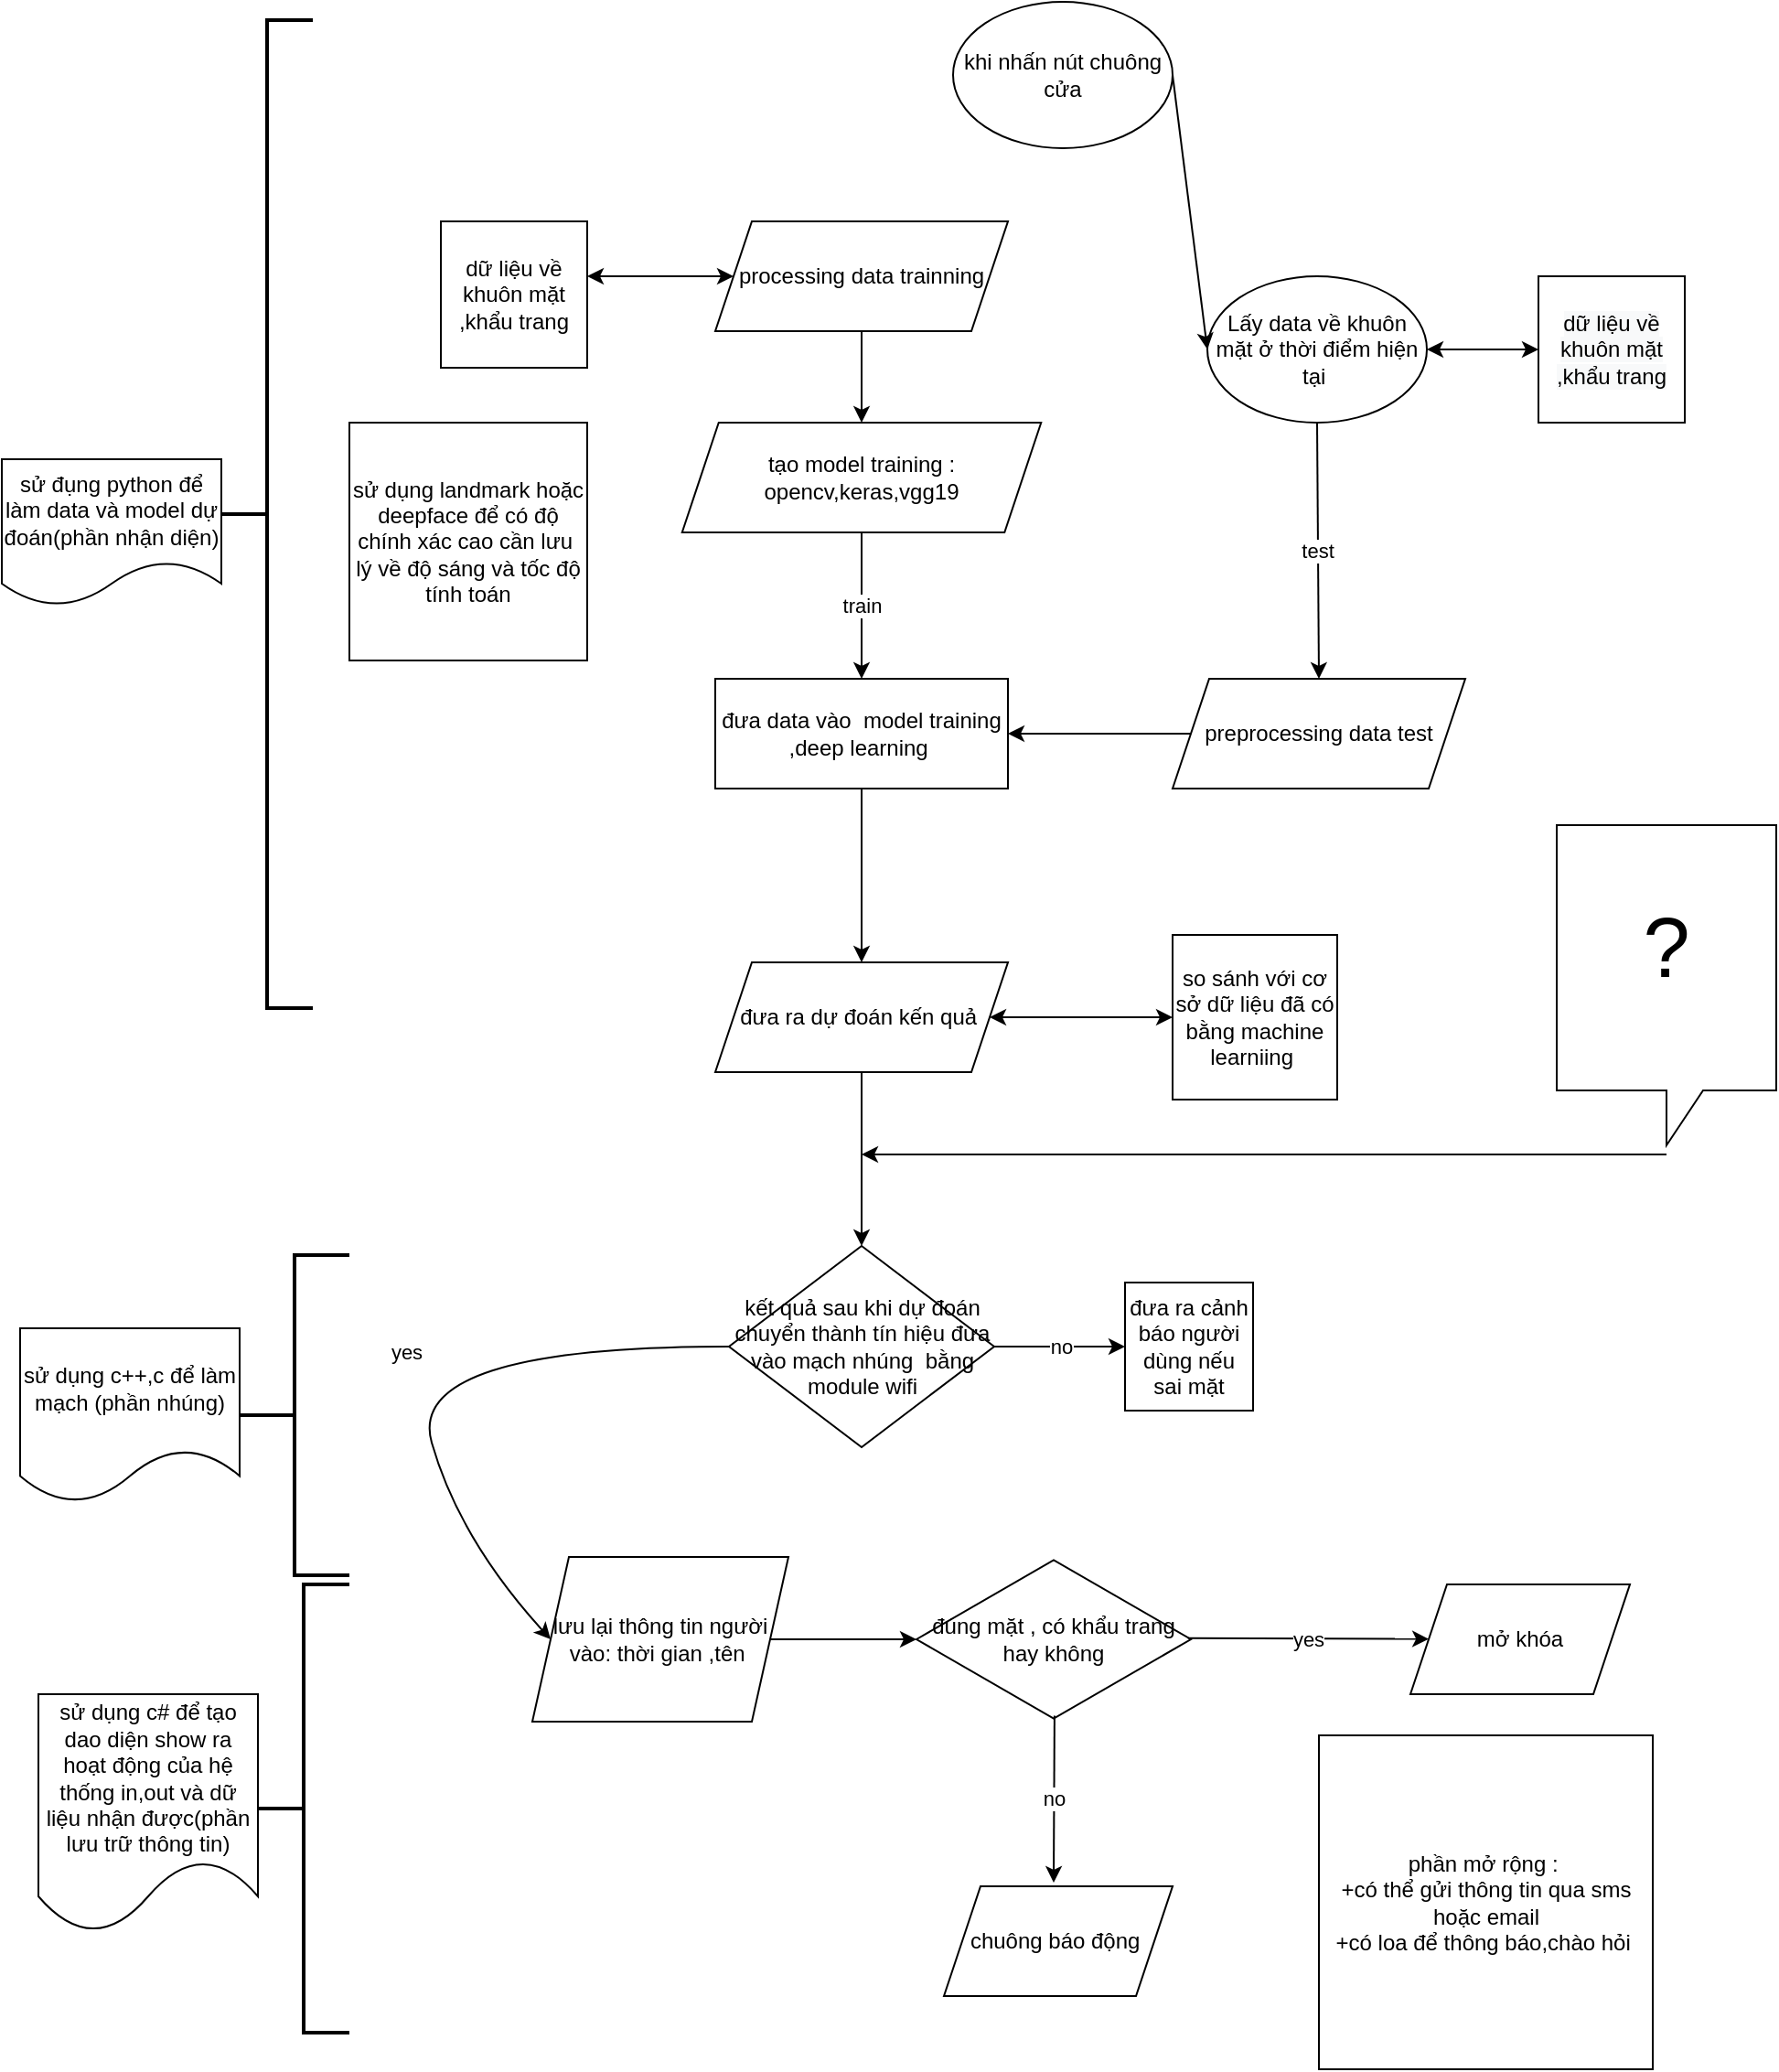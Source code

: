 <mxfile version="14.1.9" type="github">
  <diagram id="C5RBs43oDa-KdzZeNtuy" name="Page-1">
    <mxGraphModel dx="2732" dy="952" grid="1" gridSize="10" guides="1" tooltips="1" connect="1" arrows="1" fold="1" page="1" pageScale="1" pageWidth="827" pageHeight="1169" math="0" shadow="0">
      <root>
        <mxCell id="WIyWlLk6GJQsqaUBKTNV-0" />
        <mxCell id="WIyWlLk6GJQsqaUBKTNV-1" parent="WIyWlLk6GJQsqaUBKTNV-0" />
        <mxCell id="P-OqpVz_nr5vMIsB6qpD-7" value="Lấy data về khuôn mặt ở thời điểm hiện tại&amp;nbsp;" style="ellipse;whiteSpace=wrap;html=1;" parent="WIyWlLk6GJQsqaUBKTNV-1" vertex="1">
          <mxGeometry x="459" y="160" width="120" height="80" as="geometry" />
        </mxCell>
        <mxCell id="P-OqpVz_nr5vMIsB6qpD-8" value="test" style="endArrow=classic;html=1;exitX=0.5;exitY=1;exitDx=0;exitDy=0;entryX=0.5;entryY=0;entryDx=0;entryDy=0;" parent="WIyWlLk6GJQsqaUBKTNV-1" source="P-OqpVz_nr5vMIsB6qpD-7" target="P-OqpVz_nr5vMIsB6qpD-11" edge="1">
          <mxGeometry width="50" height="50" relative="1" as="geometry">
            <mxPoint x="390" y="370" as="sourcePoint" />
            <mxPoint x="270" y="240" as="targetPoint" />
          </mxGeometry>
        </mxCell>
        <mxCell id="P-OqpVz_nr5vMIsB6qpD-9" value="đưa data vào&amp;nbsp; model training ,deep learning&amp;nbsp;" style="rounded=0;whiteSpace=wrap;html=1;" parent="WIyWlLk6GJQsqaUBKTNV-1" vertex="1">
          <mxGeometry x="190" y="380" width="160" height="60" as="geometry" />
        </mxCell>
        <mxCell id="P-OqpVz_nr5vMIsB6qpD-11" value="preprocessing data test" style="shape=parallelogram;perimeter=parallelogramPerimeter;whiteSpace=wrap;html=1;fixedSize=1;" parent="WIyWlLk6GJQsqaUBKTNV-1" vertex="1">
          <mxGeometry x="440" y="380" width="160" height="60" as="geometry" />
        </mxCell>
        <mxCell id="P-OqpVz_nr5vMIsB6qpD-14" value="" style="endArrow=classic;html=1;exitX=0;exitY=0.5;exitDx=0;exitDy=0;" parent="WIyWlLk6GJQsqaUBKTNV-1" source="P-OqpVz_nr5vMIsB6qpD-11" target="P-OqpVz_nr5vMIsB6qpD-9" edge="1">
          <mxGeometry width="50" height="50" relative="1" as="geometry">
            <mxPoint x="390" y="360" as="sourcePoint" />
            <mxPoint x="440" y="310" as="targetPoint" />
          </mxGeometry>
        </mxCell>
        <mxCell id="P-OqpVz_nr5vMIsB6qpD-16" value="đưa ra dự đoán kến quả&amp;nbsp;" style="shape=parallelogram;perimeter=parallelogramPerimeter;whiteSpace=wrap;html=1;fixedSize=1;" parent="WIyWlLk6GJQsqaUBKTNV-1" vertex="1">
          <mxGeometry x="190" y="535" width="160" height="60" as="geometry" />
        </mxCell>
        <mxCell id="P-OqpVz_nr5vMIsB6qpD-17" value="" style="endArrow=classic;html=1;exitX=0.5;exitY=1;exitDx=0;exitDy=0;entryX=0.5;entryY=0;entryDx=0;entryDy=0;" parent="WIyWlLk6GJQsqaUBKTNV-1" source="P-OqpVz_nr5vMIsB6qpD-9" target="P-OqpVz_nr5vMIsB6qpD-16" edge="1">
          <mxGeometry width="50" height="50" relative="1" as="geometry">
            <mxPoint x="390" y="360" as="sourcePoint" />
            <mxPoint x="440" y="310" as="targetPoint" />
          </mxGeometry>
        </mxCell>
        <mxCell id="P-OqpVz_nr5vMIsB6qpD-18" value="" style="endArrow=classic;html=1;exitX=0.5;exitY=1;exitDx=0;exitDy=0;" parent="WIyWlLk6GJQsqaUBKTNV-1" source="P-OqpVz_nr5vMIsB6qpD-16" edge="1">
          <mxGeometry width="50" height="50" relative="1" as="geometry">
            <mxPoint x="390" y="560" as="sourcePoint" />
            <mxPoint x="270" y="690" as="targetPoint" />
          </mxGeometry>
        </mxCell>
        <mxCell id="P-OqpVz_nr5vMIsB6qpD-19" value="kết quả sau khi dự đoán chuyển thành tín hiệu đưa vào mạch nhúng&amp;nbsp; bằng module wifi" style="rhombus;whiteSpace=wrap;html=1;" parent="WIyWlLk6GJQsqaUBKTNV-1" vertex="1">
          <mxGeometry x="197.5" y="690" width="145" height="110" as="geometry" />
        </mxCell>
        <mxCell id="P-OqpVz_nr5vMIsB6qpD-20" value="khi nhấn nút chuông cửa" style="ellipse;whiteSpace=wrap;html=1;" parent="WIyWlLk6GJQsqaUBKTNV-1" vertex="1">
          <mxGeometry x="320" y="10" width="120" height="80" as="geometry" />
        </mxCell>
        <mxCell id="P-OqpVz_nr5vMIsB6qpD-21" value="" style="endArrow=classic;html=1;entryX=0;entryY=0.5;entryDx=0;entryDy=0;exitX=1;exitY=0.5;exitDx=0;exitDy=0;" parent="WIyWlLk6GJQsqaUBKTNV-1" source="P-OqpVz_nr5vMIsB6qpD-20" target="P-OqpVz_nr5vMIsB6qpD-7" edge="1">
          <mxGeometry width="50" height="50" relative="1" as="geometry">
            <mxPoint x="390" y="360" as="sourcePoint" />
            <mxPoint x="440" y="310" as="targetPoint" />
          </mxGeometry>
        </mxCell>
        <mxCell id="P-OqpVz_nr5vMIsB6qpD-22" value="so sánh với cơ sở dữ liệu đã có bằng machine learniing&amp;nbsp;" style="whiteSpace=wrap;html=1;aspect=fixed;" parent="WIyWlLk6GJQsqaUBKTNV-1" vertex="1">
          <mxGeometry x="440" y="520" width="90" height="90" as="geometry" />
        </mxCell>
        <mxCell id="P-OqpVz_nr5vMIsB6qpD-23" value="" style="endArrow=classic;startArrow=classic;html=1;exitX=1;exitY=0.5;exitDx=0;exitDy=0;entryX=0;entryY=0.5;entryDx=0;entryDy=0;" parent="WIyWlLk6GJQsqaUBKTNV-1" source="P-OqpVz_nr5vMIsB6qpD-16" target="P-OqpVz_nr5vMIsB6qpD-22" edge="1">
          <mxGeometry width="50" height="50" relative="1" as="geometry">
            <mxPoint x="390" y="540" as="sourcePoint" />
            <mxPoint x="440" y="490" as="targetPoint" />
          </mxGeometry>
        </mxCell>
        <mxCell id="P-OqpVz_nr5vMIsB6qpD-24" value="processing data trainning" style="shape=parallelogram;perimeter=parallelogramPerimeter;whiteSpace=wrap;html=1;fixedSize=1;" parent="WIyWlLk6GJQsqaUBKTNV-1" vertex="1">
          <mxGeometry x="190" y="130" width="160" height="60" as="geometry" />
        </mxCell>
        <mxCell id="P-OqpVz_nr5vMIsB6qpD-25" value="" style="endArrow=classic;html=1;exitX=0.5;exitY=1;exitDx=0;exitDy=0;entryX=0.5;entryY=0;entryDx=0;entryDy=0;" parent="WIyWlLk6GJQsqaUBKTNV-1" source="P-OqpVz_nr5vMIsB6qpD-24" target="P-OqpVz_nr5vMIsB6qpD-27" edge="1">
          <mxGeometry width="50" height="50" relative="1" as="geometry">
            <mxPoint x="390" y="520" as="sourcePoint" />
            <mxPoint x="440" y="470" as="targetPoint" />
          </mxGeometry>
        </mxCell>
        <mxCell id="P-OqpVz_nr5vMIsB6qpD-27" value="tạo model training : opencv,keras,vgg19" style="shape=parallelogram;perimeter=parallelogramPerimeter;whiteSpace=wrap;html=1;fixedSize=1;" parent="WIyWlLk6GJQsqaUBKTNV-1" vertex="1">
          <mxGeometry x="171.88" y="240" width="196.25" height="60" as="geometry" />
        </mxCell>
        <mxCell id="P-OqpVz_nr5vMIsB6qpD-28" value="train" style="endArrow=classic;html=1;exitX=0.5;exitY=1;exitDx=0;exitDy=0;entryX=0.5;entryY=0;entryDx=0;entryDy=0;" parent="WIyWlLk6GJQsqaUBKTNV-1" source="P-OqpVz_nr5vMIsB6qpD-27" target="P-OqpVz_nr5vMIsB6qpD-9" edge="1">
          <mxGeometry width="50" height="50" relative="1" as="geometry">
            <mxPoint x="390" y="290" as="sourcePoint" />
            <mxPoint x="440" y="240" as="targetPoint" />
          </mxGeometry>
        </mxCell>
        <mxCell id="P-OqpVz_nr5vMIsB6qpD-29" value="no" style="endArrow=classic;html=1;exitX=1;exitY=0.5;exitDx=0;exitDy=0;" parent="WIyWlLk6GJQsqaUBKTNV-1" source="P-OqpVz_nr5vMIsB6qpD-19" target="P-OqpVz_nr5vMIsB6qpD-30" edge="1">
          <mxGeometry width="50" height="50" relative="1" as="geometry">
            <mxPoint x="350" y="740" as="sourcePoint" />
            <mxPoint x="430" y="745" as="targetPoint" />
          </mxGeometry>
        </mxCell>
        <mxCell id="P-OqpVz_nr5vMIsB6qpD-30" value="đưa ra cảnh báo người dùng nếu sai mặt" style="whiteSpace=wrap;html=1;aspect=fixed;" parent="WIyWlLk6GJQsqaUBKTNV-1" vertex="1">
          <mxGeometry x="414" y="710" width="70" height="70" as="geometry" />
        </mxCell>
        <mxCell id="P-OqpVz_nr5vMIsB6qpD-32" value="yes" style="curved=1;endArrow=classic;html=1;exitX=0;exitY=0.5;exitDx=0;exitDy=0;entryX=0;entryY=0.5;entryDx=0;entryDy=0;" parent="WIyWlLk6GJQsqaUBKTNV-1" source="P-OqpVz_nr5vMIsB6qpD-19" target="P-OqpVz_nr5vMIsB6qpD-33" edge="1">
          <mxGeometry width="50" height="50" relative="1" as="geometry">
            <mxPoint x="390" y="680" as="sourcePoint" />
            <mxPoint x="220" y="860" as="targetPoint" />
            <Array as="points">
              <mxPoint x="20" y="745" />
              <mxPoint x="50" y="850" />
            </Array>
          </mxGeometry>
        </mxCell>
        <mxCell id="P-OqpVz_nr5vMIsB6qpD-33" value="lưu lại thông tin người vào: thời gian ,tên&amp;nbsp;" style="shape=parallelogram;perimeter=parallelogramPerimeter;whiteSpace=wrap;html=1;fixedSize=1;" parent="WIyWlLk6GJQsqaUBKTNV-1" vertex="1">
          <mxGeometry x="90" y="860" width="140" height="90" as="geometry" />
        </mxCell>
        <mxCell id="P-OqpVz_nr5vMIsB6qpD-34" value="" style="endArrow=classic;html=1;exitX=1;exitY=0.5;exitDx=0;exitDy=0;" parent="WIyWlLk6GJQsqaUBKTNV-1" source="P-OqpVz_nr5vMIsB6qpD-33" target="P-OqpVz_nr5vMIsB6qpD-43" edge="1">
          <mxGeometry width="50" height="50" relative="1" as="geometry">
            <mxPoint x="390" y="850" as="sourcePoint" />
            <mxPoint x="430" y="905" as="targetPoint" />
          </mxGeometry>
        </mxCell>
        <mxCell id="P-OqpVz_nr5vMIsB6qpD-35" value="" style="endArrow=classic;startArrow=classic;html=1;exitX=1;exitY=0.5;exitDx=0;exitDy=0;" parent="WIyWlLk6GJQsqaUBKTNV-1" source="P-OqpVz_nr5vMIsB6qpD-7" edge="1">
          <mxGeometry width="50" height="50" relative="1" as="geometry">
            <mxPoint x="390" y="350" as="sourcePoint" />
            <mxPoint x="640" y="200" as="targetPoint" />
          </mxGeometry>
        </mxCell>
        <mxCell id="P-OqpVz_nr5vMIsB6qpD-36" value="&#xa;&#xa;&lt;span style=&quot;color: rgb(0, 0, 0); font-family: helvetica; font-size: 12px; font-style: normal; font-weight: 400; letter-spacing: normal; text-align: center; text-indent: 0px; text-transform: none; word-spacing: 0px; background-color: rgb(248, 249, 250); display: inline; float: none;&quot;&gt;dữ liệu về khuôn mặt ,khẩu trang&lt;/span&gt;&#xa;&#xa;" style="whiteSpace=wrap;html=1;aspect=fixed;" parent="WIyWlLk6GJQsqaUBKTNV-1" vertex="1">
          <mxGeometry x="640" y="160" width="80" height="80" as="geometry" />
        </mxCell>
        <mxCell id="P-OqpVz_nr5vMIsB6qpD-38" value="" style="endArrow=classic;startArrow=classic;html=1;exitX=0;exitY=0.5;exitDx=0;exitDy=0;" parent="WIyWlLk6GJQsqaUBKTNV-1" source="P-OqpVz_nr5vMIsB6qpD-24" edge="1">
          <mxGeometry width="50" height="50" relative="1" as="geometry">
            <mxPoint x="390" y="350" as="sourcePoint" />
            <mxPoint x="120" y="160" as="targetPoint" />
          </mxGeometry>
        </mxCell>
        <mxCell id="P-OqpVz_nr5vMIsB6qpD-42" value="dữ liệu về khuôn mặt ,khẩu trang" style="whiteSpace=wrap;html=1;aspect=fixed;" parent="WIyWlLk6GJQsqaUBKTNV-1" vertex="1">
          <mxGeometry x="40" y="130" width="80" height="80" as="geometry" />
        </mxCell>
        <mxCell id="P-OqpVz_nr5vMIsB6qpD-43" value="đúng mặt , có khẩu trang hay không" style="html=1;whiteSpace=wrap;aspect=fixed;shape=isoRectangle;" parent="WIyWlLk6GJQsqaUBKTNV-1" vertex="1">
          <mxGeometry x="300" y="860" width="150" height="90" as="geometry" />
        </mxCell>
        <mxCell id="P-OqpVz_nr5vMIsB6qpD-45" value="yes" style="endArrow=classic;html=1;exitX=0.989;exitY=0.493;exitDx=0;exitDy=0;exitPerimeter=0;" parent="WIyWlLk6GJQsqaUBKTNV-1" source="P-OqpVz_nr5vMIsB6qpD-43" target="P-OqpVz_nr5vMIsB6qpD-47" edge="1">
          <mxGeometry width="50" height="50" relative="1" as="geometry">
            <mxPoint x="390" y="830" as="sourcePoint" />
            <mxPoint x="590" y="904" as="targetPoint" />
          </mxGeometry>
        </mxCell>
        <mxCell id="P-OqpVz_nr5vMIsB6qpD-46" value="no" style="endArrow=classic;html=1;exitX=0.503;exitY=0.964;exitDx=0;exitDy=0;exitPerimeter=0;" parent="WIyWlLk6GJQsqaUBKTNV-1" source="P-OqpVz_nr5vMIsB6qpD-43" edge="1">
          <mxGeometry width="50" height="50" relative="1" as="geometry">
            <mxPoint x="390" y="830" as="sourcePoint" />
            <mxPoint x="375" y="1038" as="targetPoint" />
          </mxGeometry>
        </mxCell>
        <mxCell id="P-OqpVz_nr5vMIsB6qpD-47" value="mở khóa" style="shape=parallelogram;perimeter=parallelogramPerimeter;whiteSpace=wrap;html=1;fixedSize=1;" parent="WIyWlLk6GJQsqaUBKTNV-1" vertex="1">
          <mxGeometry x="570" y="875" width="120" height="60" as="geometry" />
        </mxCell>
        <mxCell id="P-OqpVz_nr5vMIsB6qpD-48" value="chuông báo động&amp;nbsp;" style="shape=parallelogram;perimeter=parallelogramPerimeter;whiteSpace=wrap;html=1;fixedSize=1;" parent="WIyWlLk6GJQsqaUBKTNV-1" vertex="1">
          <mxGeometry x="315" y="1040" width="125" height="60" as="geometry" />
        </mxCell>
        <mxCell id="P-OqpVz_nr5vMIsB6qpD-49" value="sử đụng python để làm data và model dự đoán(phần nhận diện)" style="shape=document;whiteSpace=wrap;html=1;boundedLbl=1;" parent="WIyWlLk6GJQsqaUBKTNV-1" vertex="1">
          <mxGeometry x="-200" y="260" width="120" height="80" as="geometry" />
        </mxCell>
        <mxCell id="P-OqpVz_nr5vMIsB6qpD-50" value="sử dụng c++,c để làm mạch (phần nhúng)" style="shape=document;whiteSpace=wrap;html=1;boundedLbl=1;" parent="WIyWlLk6GJQsqaUBKTNV-1" vertex="1">
          <mxGeometry x="-190" y="735" width="120" height="95" as="geometry" />
        </mxCell>
        <mxCell id="P-OqpVz_nr5vMIsB6qpD-51" value="sử dụng c# để tạo dao diện show ra hoạt động của hệ thống in,out và dữ liệu nhận được(phần lưu trữ thông tin)" style="shape=document;whiteSpace=wrap;html=1;boundedLbl=1;" parent="WIyWlLk6GJQsqaUBKTNV-1" vertex="1">
          <mxGeometry x="-180" y="935" width="120" height="130" as="geometry" />
        </mxCell>
        <mxCell id="P-OqpVz_nr5vMIsB6qpD-52" value="" style="strokeWidth=2;html=1;shape=mxgraph.flowchart.annotation_2;align=left;labelPosition=right;pointerEvents=1;" parent="WIyWlLk6GJQsqaUBKTNV-1" vertex="1">
          <mxGeometry x="-60" y="875" width="50" height="245" as="geometry" />
        </mxCell>
        <mxCell id="P-OqpVz_nr5vMIsB6qpD-53" value="" style="strokeWidth=2;html=1;shape=mxgraph.flowchart.annotation_2;align=left;labelPosition=right;pointerEvents=1;" parent="WIyWlLk6GJQsqaUBKTNV-1" vertex="1">
          <mxGeometry x="-70" y="695" width="60" height="175" as="geometry" />
        </mxCell>
        <mxCell id="P-OqpVz_nr5vMIsB6qpD-56" value="" style="strokeWidth=2;html=1;shape=mxgraph.flowchart.annotation_2;align=left;labelPosition=right;pointerEvents=1;" parent="WIyWlLk6GJQsqaUBKTNV-1" vertex="1">
          <mxGeometry x="-80" y="20" width="50" height="540" as="geometry" />
        </mxCell>
        <mxCell id="P-OqpVz_nr5vMIsB6qpD-58" value="&lt;p style=&quot;line-height: 170%&quot;&gt;&lt;font style=&quot;font-size: 46px&quot;&gt;?&lt;/font&gt;&lt;/p&gt;" style="shape=callout;whiteSpace=wrap;html=1;perimeter=calloutPerimeter;" parent="WIyWlLk6GJQsqaUBKTNV-1" vertex="1">
          <mxGeometry x="650" y="460" width="120" height="175" as="geometry" />
        </mxCell>
        <mxCell id="P-OqpVz_nr5vMIsB6qpD-60" value="" style="endArrow=classic;html=1;" parent="WIyWlLk6GJQsqaUBKTNV-1" edge="1">
          <mxGeometry width="50" height="50" relative="1" as="geometry">
            <mxPoint x="710" y="640" as="sourcePoint" />
            <mxPoint x="270" y="640" as="targetPoint" />
          </mxGeometry>
        </mxCell>
        <mxCell id="UkkpwHvBOogDypLoXUPN-0" value="" style="endArrow=classic;html=1;" edge="1" parent="WIyWlLk6GJQsqaUBKTNV-1">
          <mxGeometry width="50" height="50" relative="1" as="geometry">
            <mxPoint x="20" y="710" as="sourcePoint" />
            <mxPoint x="20" y="710" as="targetPoint" />
          </mxGeometry>
        </mxCell>
        <mxCell id="UkkpwHvBOogDypLoXUPN-4" value="phần mở rộng :&amp;nbsp;&lt;br&gt;+có thể gửi thông tin qua sms hoặc email&lt;br&gt;+có loa để thông báo,chào hỏi&amp;nbsp;" style="whiteSpace=wrap;html=1;aspect=fixed;" vertex="1" parent="WIyWlLk6GJQsqaUBKTNV-1">
          <mxGeometry x="520" y="957.5" width="182.5" height="182.5" as="geometry" />
        </mxCell>
        <mxCell id="UkkpwHvBOogDypLoXUPN-5" value="sử dụng landmark hoặc deepface để có độ chính xác cao cần lưu&amp;nbsp; lý về độ sáng và tốc độ tính toán" style="whiteSpace=wrap;html=1;aspect=fixed;" vertex="1" parent="WIyWlLk6GJQsqaUBKTNV-1">
          <mxGeometry x="-10" y="240" width="130" height="130" as="geometry" />
        </mxCell>
      </root>
    </mxGraphModel>
  </diagram>
</mxfile>
